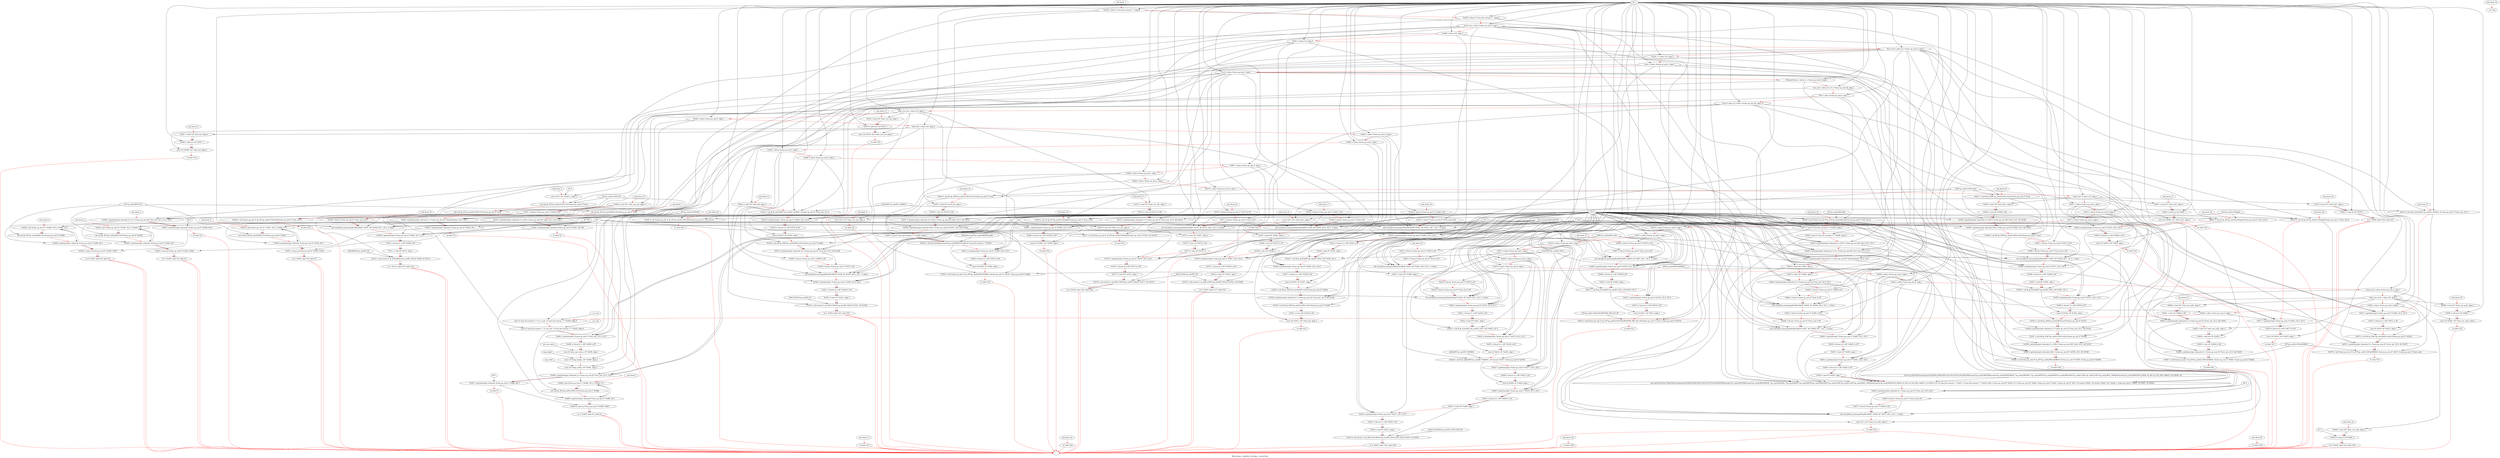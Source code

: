 digraph G {
compound=true
label="Black edges - dataflow, red edges - control flow"
"t458" [label="  %t458 = alloca %\"class.hls::stream.1\"*, align 8"]
"t459" [label="  %t459 = alloca %\"class.hls::stream.1\"*, align 8"]
"win_size" [label="  %win_size = alloca %class.ap_uint.0, align 1"]
"t460" [label="  %t460 = alloca i16, align 2"]
"t461" [label="  %t461 = alloca i16, align 2"]
"row_ind" [label="  %row_ind = alloca [3 x %class.ap_uint.2], align 1"]
"shift_x" [label="  %shift_x = alloca i16, align 2"]
"row" [label="  %row = alloca %class.ap_uint.2, align 1"]
"col" [label="  %col = alloca %class.ap_uint.2, align 1"]
"OutputValues" [label="  %OutputValues = alloca [1 x %class.ap_uint.0], align 1"]
"src_buf" [label="  %src_buf = alloca [3 x [3 x %class.ap_uint.0]], align 1"]
"P0" [label="  %P0 = alloca %class.ap_uint.0, align 1"]
"buf" [label="  %buf = alloca [3 x [256 x %class.ap_uint.0]], align 16"]
"init_row_ind" [label="  %init_row_ind = alloca i32, align 4"]
"t462" [label="  %t462 = alloca %class.ap_uint.0, align 1"]
"init_buf" [label="  %init_buf = alloca i32, align 4"]
"t463" [label="  %t463 = alloca %class.ap_uint.0, align 1"]
"t464" [label="  %t464 = alloca %class.ap_uint.0, align 1"]
"t465" [label="  %t465 = alloca %class.ap_uint.2, align 1"]
"t466" [label="  %t466 = alloca %class.ap_uint.0, align 1"]
"t467" [label="  %t467 = alloca %class.ap_uint.2, align 1"]
"t468" [label="  %t468 = alloca %class.ap_uint.0, align 1"]
"t469" [label="  %t469 = alloca %class.ap_uint.2, align 1"]
"t470" [label="  %t470 = alloca %class.ap_uint.2, align 1"]
"init_buf1" [label="  %init_buf1 = alloca i32, align 4"]
"t471" [label="  %t471 = alloca %class.ap_uint.0, align 1"]
"t472" [label="  %t472 = alloca %class.ap_uint.0, align 1"]
"t473" [label="  %t473 = alloca %class.ap_uint.2, align 1"]
"t474" [label="  %t474 = alloca %class.ap_uint.0, align 1"]
"t475" [label="  %t475 = alloca %class.ap_uint.0, align 1"]
"t476" [label="  %t476 = alloca %class.ap_uint.2, align 1"]
"t477" [label="  %t477 = alloca %class.ap_uint.0, align 1"]
"t478" [label="  %t478 = alloca %class.ap_uint.0, align 1"]
"t479" [label="  %t479 = alloca %class.ap_uint.0, align 1"]
"t480" [label="  %t480 = alloca %class.ap_uint.2, align 1"]
"t481" [label="  %t481 = alloca %class.ap_uint.0, align 1"]
"zero_ind" [label="  %zero_ind = alloca %class.ap_uint.2, align 1"]
"init_row_ind2" [label="  %init_row_ind2 = alloca i32, align 4"]
"t482" [label="  %t482 = alloca %class.ap_uint.0, align 1"]
"t483" [label="  %t483 = alloca %class.ap_uint.2, align 1"]
"_1" [label="  store %\"class.hls::stream.1\"* %_src_mat, %\"class.hls::stream.1\"** %t458, align 8"]
"_2" [label="  store %\"class.hls::stream.1\"* %_out_mat, %\"class.hls::stream.1\"** %t459, align 8"]
"t484" [label="  %t484 = getelementptr %class.ap_uint.0* %win_size, i32 0, i32 0"]
"t485" [label="  %t485 = bitcast [1 x i8]* %t484 to i8*"]
"_3" [label="  store i8 %win_size.coerce, i8* %t485, align 1"]
"_4" [label="  store i16 %img_height, i16* %t460, align 2"]
"_5" [label="  store i16 %img_width, i16* %t461, align 2"]
"t486" [label="  %t486 = getelementptr inbounds [3 x %class.ap_uint.2]* %row_ind, i32 0, i32 0"]
"t487" [label="  %t487 = getelementptr inbounds %class.ap_uint.2* %t486, i64 3"]
"_6" [label="  br label %1"]
"unk_block_1" -> "t458"[color=red]
"i32 1" -> "t458"
"t458" -> "t459"[color=red weight=2]
"i32 1" -> "t459"
"t459" -> "win_size"[color=red weight=2]
"i32 1" -> "win_size"
"win_size" -> "t460"[color=red weight=2]
"i32 1" -> "t460"
"t460" -> "t461"[color=red weight=2]
"i32 1" -> "t461"
"t461" -> "row_ind"[color=red weight=2]
"i32 1" -> "row_ind"
"row_ind" -> "shift_x"[color=red weight=2]
"i32 1" -> "shift_x"
"shift_x" -> "row"[color=red weight=2]
"i32 1" -> "row"
"row" -> "col"[color=red weight=2]
"i32 1" -> "col"
"col" -> "OutputValues"[color=red weight=2]
"i32 1" -> "OutputValues"
"OutputValues" -> "src_buf"[color=red weight=2]
"i32 1" -> "src_buf"
"src_buf" -> "P0"[color=red weight=2]
"i32 1" -> "P0"
"P0" -> "buf"[color=red weight=2]
"i32 1" -> "buf"
"buf" -> "init_row_ind"[color=red weight=2]
"i32 1" -> "init_row_ind"
"init_row_ind" -> "t462"[color=red weight=2]
"i32 1" -> "t462"
"t462" -> "init_buf"[color=red weight=2]
"i32 1" -> "init_buf"
"init_buf" -> "t463"[color=red weight=2]
"i32 1" -> "t463"
"t463" -> "t464"[color=red weight=2]
"i32 1" -> "t464"
"t464" -> "t465"[color=red weight=2]
"i32 1" -> "t465"
"t465" -> "t466"[color=red weight=2]
"i32 1" -> "t466"
"t466" -> "t467"[color=red weight=2]
"i32 1" -> "t467"
"t467" -> "t468"[color=red weight=2]
"i32 1" -> "t468"
"t468" -> "t469"[color=red weight=2]
"i32 1" -> "t469"
"t469" -> "t470"[color=red weight=2]
"i32 1" -> "t470"
"t470" -> "init_buf1"[color=red weight=2]
"i32 1" -> "init_buf1"
"init_buf1" -> "t471"[color=red weight=2]
"i32 1" -> "t471"
"t471" -> "t472"[color=red weight=2]
"i32 1" -> "t472"
"t472" -> "t473"[color=red weight=2]
"i32 1" -> "t473"
"t473" -> "t474"[color=red weight=2]
"i32 1" -> "t474"
"t474" -> "t475"[color=red weight=2]
"i32 1" -> "t475"
"t475" -> "t476"[color=red weight=2]
"i32 1" -> "t476"
"t476" -> "t477"[color=red weight=2]
"i32 1" -> "t477"
"t477" -> "t478"[color=red weight=2]
"i32 1" -> "t478"
"t478" -> "t479"[color=red weight=2]
"i32 1" -> "t479"
"t479" -> "t480"[color=red weight=2]
"i32 1" -> "t480"
"t480" -> "t481"[color=red weight=2]
"i32 1" -> "t481"
"t481" -> "zero_ind"[color=red weight=2]
"i32 1" -> "zero_ind"
"zero_ind" -> "init_row_ind2"[color=red weight=2]
"i32 1" -> "init_row_ind2"
"init_row_ind2" -> "t482"[color=red weight=2]
"i32 1" -> "t482"
"t482" -> "t483"[color=red weight=2]
"i32 1" -> "t483"
"t483" -> "_1"[color=red weight=2]
"_src_mat" -> "_1"
"t458" -> "_1"
"_1" -> "_2"[color=red weight=2]
"_out_mat" -> "_2"
"t459" -> "_2"
"_2" -> "t484"[color=red weight=2]
"win_size" -> "t484"
"i32 0" -> "t484"
"i32 0" -> "t484"
"t484" -> "t485"[color=red weight=2]
"t484" -> "t485"
"t485" -> "_3"[color=red weight=2]
"win_size.coerce" -> "_3"
"t485" -> "_3"
"_3" -> "_4"[color=red weight=2]
"img_height" -> "_4"
"t460" -> "_4"
"_4" -> "_5"[color=red weight=2]
"img_width" -> "_5"
"t461" -> "_5"
"_5" -> "t486"[color=red weight=2]
"row_ind" -> "t486"
"i32 0" -> "t486"
"i32 0" -> "t486"
"t486" -> "t487"[color=red weight=2]
"t486" -> "t487"
"i64 3" -> "t487"
"t487" -> "_6"[color=red weight=2]
"_6" -> ""[color=red]

"t488" [label="  %t488 = phi %class.ap_uint.2* [ %t486, %0 ], [ %t489, %1 ]"]
"_7" [label="  call void @_ZN7ap_uintILi13EEC1Ev(%class.ap_uint.2* %t488)"]
"t489" [label="  %t489 = getelementptr inbounds %class.ap_uint.2* %t488, i64 1"]
"t490" [label="  %t490 = icmp eq %class.ap_uint.2* %t489, %t487"]
"_8" [label="  br i1 %t490, label %2, label %1"]
"unk_block_2" -> "t488"[color=red]
"t486" -> "t488"
"t489" -> "t488"
"t488" -> "_7"[color=red weight=2]
"t488" -> "_7"
"_ZN7ap_uintILi13EEC1Ev" -> "_7"
"_7" -> "t489"[color=red weight=2]
"t488" -> "t489"
"i64 1" -> "t489"
"t489" -> "t490"[color=red weight=2]
"t489" -> "t490"
"t487" -> "t490"
"t490" -> "_8"[color=red weight=2]
"t490" -> "_8"
"_8" -> ""[color=red]
"_8" -> ""[color=red]

"_9" [label="  store i16 0, i16* %shift_x, align 2"]
"_10" [label="  call void @_ZN7ap_uintILi13EEC1Ev(%class.ap_uint.2* %row)"]
"_11" [label="  call void @_ZN7ap_uintILi13EEC1Ev(%class.ap_uint.2* %col)"]
"t491" [label="  %t491 = getelementptr inbounds [1 x %class.ap_uint.0]* %OutputValues, i32 0, i32 0"]
"t492" [label="  %t492 = getelementptr inbounds %class.ap_uint.0* %t491, i64 1"]
"_12" [label="  br label %3"]
"unk_block_3" -> "_9"[color=red]
"i16 0" -> "_9"
"shift_x" -> "_9"
"_9" -> "_10"[color=red weight=2]
"row" -> "_10"
"_ZN7ap_uintILi13EEC1Ev" -> "_10"
"_10" -> "_11"[color=red weight=2]
"col" -> "_11"
"_ZN7ap_uintILi13EEC1Ev" -> "_11"
"_11" -> "t491"[color=red weight=2]
"OutputValues" -> "t491"
"i32 0" -> "t491"
"i32 0" -> "t491"
"t491" -> "t492"[color=red weight=2]
"t491" -> "t492"
"i64 1" -> "t492"
"t492" -> "_12"[color=red weight=2]
"_12" -> ""[color=red]

"t493" [label="  %t493 = phi %class.ap_uint.0* [ %t491, %2 ], [ %t494, %3 ]"]
"_13" [label="  call void @_ZN7ap_uintILi8EEC1Ev(%class.ap_uint.0* %t493)"]
"t494" [label="  %t494 = getelementptr inbounds %class.ap_uint.0* %t493, i64 1"]
"t495" [label="  %t495 = icmp eq %class.ap_uint.0* %t494, %t492"]
"_14" [label="  br i1 %t495, label %4, label %3"]
"unk_block_4" -> "t493"[color=red]
"t491" -> "t493"
"t494" -> "t493"
"t493" -> "_13"[color=red weight=2]
"t493" -> "_13"
"_ZN7ap_uintILi8EEC1Ev" -> "_13"
"_13" -> "t494"[color=red weight=2]
"t493" -> "t494"
"i64 1" -> "t494"
"t494" -> "t495"[color=red weight=2]
"t494" -> "t495"
"t492" -> "t495"
"t495" -> "_14"[color=red weight=2]
"t495" -> "_14"
"_14" -> ""[color=red]
"_14" -> ""[color=red]

"t496" [label="  %t496 = getelementptr inbounds [3 x [3 x %class.ap_uint.0]]* %src_buf, i32 0, i32 0, i32 0"]
"t497" [label="  %t497 = getelementptr inbounds %class.ap_uint.0* %t496, i64 9"]
"_15" [label="  br label %5"]
"unk_block_5" -> "t496"[color=red]
"src_buf" -> "t496"
"i32 0" -> "t496"
"i32 0" -> "t496"
"i32 0" -> "t496"
"t496" -> "t497"[color=red weight=2]
"t496" -> "t497"
"i64 9" -> "t497"
"t497" -> "_15"[color=red weight=2]
"_15" -> ""[color=red]

"t498" [label="  %t498 = phi %class.ap_uint.0* [ %t496, %4 ], [ %t499, %5 ]"]
"_16" [label="  call void @_ZN7ap_uintILi8EEC1Ev(%class.ap_uint.0* %t498)"]
"t499" [label="  %t499 = getelementptr inbounds %class.ap_uint.0* %t498, i64 1"]
"t500" [label="  %t500 = icmp eq %class.ap_uint.0* %t499, %t497"]
"_17" [label="  br i1 %t500, label %6, label %5"]
"unk_block_6" -> "t498"[color=red]
"t496" -> "t498"
"t499" -> "t498"
"t498" -> "_16"[color=red weight=2]
"t498" -> "_16"
"_ZN7ap_uintILi8EEC1Ev" -> "_16"
"_16" -> "t499"[color=red weight=2]
"t498" -> "t499"
"i64 1" -> "t499"
"t499" -> "t500"[color=red weight=2]
"t499" -> "t500"
"t497" -> "t500"
"t500" -> "_17"[color=red weight=2]
"t500" -> "_17"
"_17" -> ""[color=red]
"_17" -> ""[color=red]

"_18" [label="  call void @_ZN7ap_uintILi8EEC1Ev(%class.ap_uint.0* %P0)"]
"t501" [label="  %t501 = getelementptr inbounds [3 x [256 x %class.ap_uint.0]]* %buf, i32 0, i32 0, i32 0"]
"t502" [label="  %t502 = getelementptr inbounds %class.ap_uint.0* %t501, i64 768"]
"_19" [label="  br label %7"]
"unk_block_7" -> "_18"[color=red]
"P0" -> "_18"
"_ZN7ap_uintILi8EEC1Ev" -> "_18"
"_18" -> "t501"[color=red weight=2]
"buf" -> "t501"
"i32 0" -> "t501"
"i32 0" -> "t501"
"i32 0" -> "t501"
"t501" -> "t502"[color=red weight=2]
"t501" -> "t502"
"i64 768" -> "t502"
"t502" -> "_19"[color=red weight=2]
"_19" -> ""[color=red]

"t503" [label="  %t503 = phi %class.ap_uint.0* [ %t501, %6 ], [ %t504, %7 ]"]
"_20" [label="  call void @_ZN7ap_uintILi8EEC1Ev(%class.ap_uint.0* %t503)"]
"t504" [label="  %t504 = getelementptr inbounds %class.ap_uint.0* %t503, i64 1"]
"t505" [label="  %t505 = icmp eq %class.ap_uint.0* %t504, %t502"]
"_21" [label="  br i1 %t505, label %8, label %7"]
"unk_block_8" -> "t503"[color=red]
"t501" -> "t503"
"t504" -> "t503"
"t503" -> "_20"[color=red weight=2]
"t503" -> "_20"
"_ZN7ap_uintILi8EEC1Ev" -> "_20"
"_20" -> "t504"[color=red weight=2]
"t503" -> "t504"
"i64 1" -> "t504"
"t504" -> "t505"[color=red weight=2]
"t504" -> "t505"
"t502" -> "t505"
"t505" -> "_21"[color=red weight=2]
"t505" -> "_21"
"_21" -> ""[color=red]
"_21" -> ""[color=red]

"_22" [label="  store i32 0, i32* %init_row_ind, align 4"]
"_23" [label="  br label %9"]
"unk_block_9" -> "_22"[color=red]
"i32 0" -> "_22"
"init_row_ind" -> "_22"
"_22" -> "_23"[color=red weight=2]
"_23" -> ""[color=red]

"t506" [label="  %t506 = load i32* %init_row_ind, align 4"]
"t507" [label="  %t507 = bitcast %class.ap_uint.0* %t462 to i8*"]
"t508" [label="  %t508 = bitcast %class.ap_uint.0* %win_size to i8*"]
"_24" [label="  call void @llvm.memcpy.p0i8.p0i8.i64(i8* %t507, i8* %t508, i64 1, i32 1, i1 false)"]
"t509" [label="  %t509 = getelementptr %class.ap_uint.0* %t462, i32 0, i32 0"]
"t510" [label="  %t510 = bitcast [1 x i8]* %t509 to i8*"]
"t511" [label="  %t511 = load i8* %t510, align 1"]
"t512" [label="  %t512 = call zeroext i1 @_ZltILi8EEbi7ap_uintIXT_EE(i32 %t506, i8 %t511)"]
"_25" [label="  br i1 %t512, label %10, label %12"]
"unk_block_10" -> "t506"[color=red]
"init_row_ind" -> "t506"
"t506" -> "t507"[color=red weight=2]
"t462" -> "t507"
"t507" -> "t508"[color=red weight=2]
"win_size" -> "t508"
"t508" -> "_24"[color=red weight=2]
"t507" -> "_24"
"t508" -> "_24"
"i64 1" -> "_24"
"i32 1" -> "_24"
"i1 false" -> "_24"
"llvm.memcpy.p0i8.p0i8.i64" -> "_24"
"_24" -> "t509"[color=red weight=2]
"t462" -> "t509"
"i32 0" -> "t509"
"i32 0" -> "t509"
"t509" -> "t510"[color=red weight=2]
"t509" -> "t510"
"t510" -> "t511"[color=red weight=2]
"t510" -> "t511"
"t511" -> "t512"[color=red weight=2]
"t506" -> "t512"
"t511" -> "t512"
"_ZltILi8EEbi7ap_uintIXT_EE" -> "t512"
"t512" -> "_25"[color=red weight=2]
"t512" -> "_25"
"_25" -> ""[color=red]
"_25" -> ""[color=red]

"t513" [label="  %t513 = load i32* %init_row_ind, align 4"]
"t514" [label="  %t514 = sext i32 %t513 to i64"]
"t515" [label="  %t515 = getelementptr inbounds [3 x %class.ap_uint.2]* %row_ind, i32 0, i64 %t514"]
"t516" [label="  %t516 = load i32* %init_row_ind, align 4"]
"t517" [label="  %t517 = call %class.ap_uint.2* @_ZN7ap_uintILi13EEaSEi(%class.ap_uint.2* %t515, i32 %t516)"]
"_26" [label="  br label %11"]
"unk_block_11" -> "t513"[color=red]
"init_row_ind" -> "t513"
"t513" -> "t514"[color=red weight=2]
"t513" -> "t514"
"t514" -> "t515"[color=red weight=2]
"row_ind" -> "t515"
"i32 0" -> "t515"
"t514" -> "t515"
"t515" -> "t516"[color=red weight=2]
"init_row_ind" -> "t516"
"t516" -> "t517"[color=red weight=2]
"t515" -> "t517"
"t516" -> "t517"
"_ZN7ap_uintILi13EEaSEi" -> "t517"
"t517" -> "_26"[color=red weight=2]
"_26" -> ""[color=red]

"t518" [label="  %t518 = load i32* %init_row_ind, align 4"]
"t519" [label="  %t519 = add nsw i32 %t518, 1"]
"_27" [label="  store i32 %t519, i32* %init_row_ind, align 4"]
"_28" [label="  br label %9"]
"unk_block_12" -> "t518"[color=red]
"init_row_ind" -> "t518"
"t518" -> "t519"[color=red weight=2]
"t518" -> "t519"
"i32 1" -> "t519"
"t519" -> "_27"[color=red weight=2]
"t519" -> "_27"
"init_row_ind" -> "_27"
"_27" -> "_28"[color=red weight=2]
"_28" -> ""[color=red]

"_29" [label="  br label %13"]
"unk_block_13" -> "_29"[color=red]
"_29" -> ""[color=red]

"t520" [label="  %t520 = bitcast %class.ap_uint.0* %t463 to i8*"]
"t521" [label="  %t521 = bitcast %class.ap_uint.0* %win_size to i8*"]
"_30" [label="  call void @llvm.memcpy.p0i8.p0i8.i64(i8* %t520, i8* %t521, i64 1, i32 1, i1 false)"]
"t522" [label="  %t522 = getelementptr %class.ap_uint.0* %t463, i32 0, i32 0"]
"t523" [label="  %t523 = bitcast [1 x i8]* %t522 to i8*"]
"t524" [label="  %t524 = load i8* %t523, align 1"]
"t525" [label="  %t525 = call i8 @_ZrsILi8EE7ap_uintIXT_EES1_i(i8 %t524, i32 1)"]
"t526" [label="  %t526 = getelementptr %class.ap_uint.0* %t464, i32 0, i32 0"]
"t527" [label="  %t527 = bitcast [1 x i8]* %t526 to i8*"]
"_31" [label="  store i8 %t525, i8* %t527, align 1"]
"t528" [label="  %t528 = call i64 @_ZNK7ap_uintILi8EEcvmEv(%class.ap_uint.0* %t464)"]
"t529" [label="  %t529 = getelementptr inbounds [3 x %class.ap_uint.2]* %row_ind, i32 0, i64 %t528"]
"t530" [label="  %t530 = call i64 @_ZNK7ap_uintILi13EEcvmEv(%class.ap_uint.2* %t529)"]
"t531" [label="  %t531 = trunc i64 %t530 to i32"]
"_32" [label="  store i32 %t531, i32* %init_buf, align 4"]
"_33" [label="  br label %14"]
"unk_block_14" -> "t520"[color=red]
"t463" -> "t520"
"t520" -> "t521"[color=red weight=2]
"win_size" -> "t521"
"t521" -> "_30"[color=red weight=2]
"t520" -> "_30"
"t521" -> "_30"
"i64 1" -> "_30"
"i32 1" -> "_30"
"i1 false" -> "_30"
"llvm.memcpy.p0i8.p0i8.i64" -> "_30"
"_30" -> "t522"[color=red weight=2]
"t463" -> "t522"
"i32 0" -> "t522"
"i32 0" -> "t522"
"t522" -> "t523"[color=red weight=2]
"t522" -> "t523"
"t523" -> "t524"[color=red weight=2]
"t523" -> "t524"
"t524" -> "t525"[color=red weight=2]
"t524" -> "t525"
"i32 1" -> "t525"
"_ZrsILi8EE7ap_uintIXT_EES1_i" -> "t525"
"t525" -> "t526"[color=red weight=2]
"t464" -> "t526"
"i32 0" -> "t526"
"i32 0" -> "t526"
"t526" -> "t527"[color=red weight=2]
"t526" -> "t527"
"t527" -> "_31"[color=red weight=2]
"t525" -> "_31"
"t527" -> "_31"
"_31" -> "t528"[color=red weight=2]
"t464" -> "t528"
"_ZNK7ap_uintILi8EEcvmEv" -> "t528"
"t528" -> "t529"[color=red weight=2]
"row_ind" -> "t529"
"i32 0" -> "t529"
"t528" -> "t529"
"t529" -> "t530"[color=red weight=2]
"t529" -> "t530"
"_ZNK7ap_uintILi13EEcvmEv" -> "t530"
"t530" -> "t531"[color=red weight=2]
"t530" -> "t531"
"t531" -> "_32"[color=red weight=2]
"t531" -> "_32"
"init_buf" -> "_32"
"_32" -> "_33"[color=red weight=2]
"_33" -> ""[color=red]

"t532" [label="  %t532 = load i32* %init_buf, align 4"]
"t533" [label="  %t533 = call i8 @_ZmiILi8EE7ap_uintIXT_EERKS1_i(%class.ap_uint.0* %win_size, i32 1)"]
"t534" [label="  %t534 = getelementptr %class.ap_uint.0* %t466, i32 0, i32 0"]
"t535" [label="  %t535 = bitcast [1 x i8]* %t534 to i8*"]
"_34" [label="  store i8 %t533, i8* %t535, align 1"]
"t536" [label="  %t536 = call i64 @_ZNK7ap_uintILi8EEcvmEv(%class.ap_uint.0* %t466)"]
"t537" [label="  %t537 = getelementptr inbounds [3 x %class.ap_uint.2]* %row_ind, i32 0, i64 %t536"]
"t538" [label="  %t538 = bitcast %class.ap_uint.2* %t465 to i8*"]
"t539" [label="  %t539 = bitcast %class.ap_uint.2* %t537 to i8*"]
"_35" [label="  call void @llvm.memcpy.p0i8.p0i8.i64(i8* %t538, i8* %t539, i64 2, i32 1, i1 false)"]
"t540" [label="  %t540 = getelementptr %class.ap_uint.2* %t465, i32 0, i32 0"]
"t541" [label="  %t541 = bitcast [2 x i8]* %t540 to i16*"]
"t542" [label="  %t542 = load i16* %t541, align 1"]
"t543" [label="  %t543 = call zeroext i1 @_ZltILi13EEbi7ap_uintIXT_EE(i32 %t532, i16 %t542)"]
"_36" [label="  br i1 %t543, label %15, label %21"]
"unk_block_15" -> "t532"[color=red]
"init_buf" -> "t532"
"t532" -> "t533"[color=red weight=2]
"win_size" -> "t533"
"i32 1" -> "t533"
"_ZmiILi8EE7ap_uintIXT_EERKS1_i" -> "t533"
"t533" -> "t534"[color=red weight=2]
"t466" -> "t534"
"i32 0" -> "t534"
"i32 0" -> "t534"
"t534" -> "t535"[color=red weight=2]
"t534" -> "t535"
"t535" -> "_34"[color=red weight=2]
"t533" -> "_34"
"t535" -> "_34"
"_34" -> "t536"[color=red weight=2]
"t466" -> "t536"
"_ZNK7ap_uintILi8EEcvmEv" -> "t536"
"t536" -> "t537"[color=red weight=2]
"row_ind" -> "t537"
"i32 0" -> "t537"
"t536" -> "t537"
"t537" -> "t538"[color=red weight=2]
"t465" -> "t538"
"t538" -> "t539"[color=red weight=2]
"t537" -> "t539"
"t539" -> "_35"[color=red weight=2]
"t538" -> "_35"
"t539" -> "_35"
"i64 2" -> "_35"
"i32 1" -> "_35"
"i1 false" -> "_35"
"llvm.memcpy.p0i8.p0i8.i64" -> "_35"
"_35" -> "t540"[color=red weight=2]
"t465" -> "t540"
"i32 0" -> "t540"
"i32 0" -> "t540"
"t540" -> "t541"[color=red weight=2]
"t540" -> "t541"
"t541" -> "t542"[color=red weight=2]
"t541" -> "t542"
"t542" -> "t543"[color=red weight=2]
"t532" -> "t543"
"t542" -> "t543"
"_ZltILi13EEbi7ap_uintIXT_EE" -> "t543"
"t543" -> "_36"[color=red weight=2]
"t543" -> "_36"
"_36" -> ""[color=red]
"_36" -> ""[color=red]

"t544" [label="  %t544 = call %class.ap_uint.2* @_ZN7ap_uintILi13EEaSEi(%class.ap_uint.2* %col, i32 0)"]
"_37" [label="  br label %16"]
"unk_block_16" -> "t544"[color=red]
"col" -> "t544"
"i32 0" -> "t544"
"_ZN7ap_uintILi13EEaSEi" -> "t544"
"t544" -> "_37"[color=red weight=2]
"_37" -> ""[color=red]

"t545" [label="  %t545 = bitcast %class.ap_uint.2* %t467 to i8*"]
"t546" [label="  %t546 = bitcast %class.ap_uint.2* %col to i8*"]
"_38" [label="  call void @llvm.memcpy.p0i8.p0i8.i64(i8* %t545, i8* %t546, i64 2, i32 1, i1 false)"]
"t547" [label="  %t547 = load i16* %t461, align 2"]
"t548" [label="  %t548 = zext i16 %t547 to i32"]
"t549" [label="  %t549 = ashr i32 %t548, 0"]
"t550" [label="  %t550 = getelementptr %class.ap_uint.2* %t467, i32 0, i32 0"]
"t551" [label="  %t551 = bitcast [2 x i8]* %t550 to i16*"]
"t552" [label="  %t552 = load i16* %t551, align 1"]
"t553" [label="  %t553 = call zeroext i1 @_ZltILi13EEb7ap_uintIXT_EEi(i16 %t552, i32 %t549)"]
"_39" [label="  br i1 %t553, label %17, label %19"]
"unk_block_17" -> "t545"[color=red]
"t467" -> "t545"
"t545" -> "t546"[color=red weight=2]
"col" -> "t546"
"t546" -> "_38"[color=red weight=2]
"t545" -> "_38"
"t546" -> "_38"
"i64 2" -> "_38"
"i32 1" -> "_38"
"i1 false" -> "_38"
"llvm.memcpy.p0i8.p0i8.i64" -> "_38"
"_38" -> "t547"[color=red weight=2]
"t461" -> "t547"
"t547" -> "t548"[color=red weight=2]
"t547" -> "t548"
"t548" -> "t549"[color=red weight=2]
"t548" -> "t549"
"i32 0" -> "t549"
"t549" -> "t550"[color=red weight=2]
"t467" -> "t550"
"i32 0" -> "t550"
"i32 0" -> "t550"
"t550" -> "t551"[color=red weight=2]
"t550" -> "t551"
"t551" -> "t552"[color=red weight=2]
"t551" -> "t552"
"t552" -> "t553"[color=red weight=2]
"t552" -> "t553"
"t549" -> "t553"
"_ZltILi13EEb7ap_uintIXT_EEi" -> "t553"
"t553" -> "_39"[color=red weight=2]
"t553" -> "_39"
"_39" -> ""[color=red]
"_39" -> ""[color=red]

"t554" [label="  %t554 = call i64 @_ZNK7ap_uintILi13EEcvmEv(%class.ap_uint.2* %col)"]
"t555" [label="  %t555 = load i32* %init_buf, align 4"]
"t556" [label="  %t556 = sext i32 %t555 to i64"]
"t557" [label="  %t557 = getelementptr inbounds [3 x [256 x %class.ap_uint.0]]* %buf, i32 0, i64 %t556"]
"t558" [label="  %t558 = getelementptr inbounds [256 x %class.ap_uint.0]* %t557, i32 0, i64 %t554"]
"t559" [label="  %t559 = load %\"class.hls::stream.1\"** %t458, align 8"]
"t560" [label="  %t560 = call i8 @_ZN3hls6streamI7ap_uintILi8EEE4readEv(%\"class.hls::stream.1\"* %t559)"]
"t561" [label="  %t561 = getelementptr %class.ap_uint.0* %t468, i32 0, i32 0"]
"t562" [label="  %t562 = bitcast [1 x i8]* %t561 to i8*"]
"_40" [label="  store i8 %t560, i8* %t562, align 1"]
"t563" [label="  %t563 = call %class.ap_uint.0* @_ZN7ap_uintILi8EEaSERKS0_(%class.ap_uint.0* %t558, %class.ap_uint.0* %t468)"]
"_41" [label="  br label %18"]
"unk_block_18" -> "t554"[color=red]
"col" -> "t554"
"_ZNK7ap_uintILi13EEcvmEv" -> "t554"
"t554" -> "t555"[color=red weight=2]
"init_buf" -> "t555"
"t555" -> "t556"[color=red weight=2]
"t555" -> "t556"
"t556" -> "t557"[color=red weight=2]
"buf" -> "t557"
"i32 0" -> "t557"
"t556" -> "t557"
"t557" -> "t558"[color=red weight=2]
"t557" -> "t558"
"i32 0" -> "t558"
"t554" -> "t558"
"t558" -> "t559"[color=red weight=2]
"t458" -> "t559"
"t559" -> "t560"[color=red weight=2]
"t559" -> "t560"
"_ZN3hls6streamI7ap_uintILi8EEE4readEv" -> "t560"
"t560" -> "t561"[color=red weight=2]
"t468" -> "t561"
"i32 0" -> "t561"
"i32 0" -> "t561"
"t561" -> "t562"[color=red weight=2]
"t561" -> "t562"
"t562" -> "_40"[color=red weight=2]
"t560" -> "_40"
"t562" -> "_40"
"_40" -> "t563"[color=red weight=2]
"t558" -> "t563"
"t468" -> "t563"
"_ZN7ap_uintILi8EEaSERKS0_" -> "t563"
"t563" -> "_41"[color=red weight=2]
"_41" -> ""[color=red]

"t564" [label="  %t564 = call i16 @_ZN7ap_uintILi13EEppEi(%class.ap_uint.2* %col, i32 0)"]
"t565" [label="  %t565 = getelementptr %class.ap_uint.2* %t469, i32 0, i32 0"]
"t566" [label="  %t566 = bitcast [2 x i8]* %t565 to i16*"]
"_42" [label="  store i16 %t564, i16* %t566, align 1"]
"_43" [label="  br label %16"]
"unk_block_19" -> "t564"[color=red]
"col" -> "t564"
"i32 0" -> "t564"
"_ZN7ap_uintILi13EEppEi" -> "t564"
"t564" -> "t565"[color=red weight=2]
"t469" -> "t565"
"i32 0" -> "t565"
"i32 0" -> "t565"
"t565" -> "t566"[color=red weight=2]
"t565" -> "t566"
"t566" -> "_42"[color=red weight=2]
"t564" -> "_42"
"t566" -> "_42"
"_42" -> "_43"[color=red weight=2]
"_43" -> ""[color=red]

"_44" [label="  br label %20"]
"unk_block_20" -> "_44"[color=red]
"_44" -> ""[color=red]

"t567" [label="  %t567 = load i32* %init_buf, align 4"]
"t568" [label="  %t568 = add nsw i32 %t567, 1"]
"_45" [label="  store i32 %t568, i32* %init_buf, align 4"]
"_46" [label="  br label %14"]
"unk_block_21" -> "t567"[color=red]
"init_buf" -> "t567"
"t567" -> "t568"[color=red weight=2]
"t567" -> "t568"
"i32 1" -> "t568"
"t568" -> "_45"[color=red weight=2]
"t568" -> "_45"
"init_buf" -> "_45"
"_45" -> "_46"[color=red weight=2]
"_46" -> ""[color=red]

"t569" [label="  %t569 = call %class.ap_uint.2* @_ZN7ap_uintILi13EEaSEi(%class.ap_uint.2* %col, i32 0)"]
"_47" [label="  br label %22"]
"unk_block_22" -> "t569"[color=red]
"col" -> "t569"
"i32 0" -> "t569"
"_ZN7ap_uintILi13EEaSEi" -> "t569"
"t569" -> "_47"[color=red weight=2]
"_47" -> ""[color=red]

"t570" [label="  %t570 = bitcast %class.ap_uint.2* %t470 to i8*"]
"t571" [label="  %t571 = bitcast %class.ap_uint.2* %col to i8*"]
"_48" [label="  call void @llvm.memcpy.p0i8.p0i8.i64(i8* %t570, i8* %t571, i64 2, i32 1, i1 false)"]
"t572" [label="  %t572 = load i16* %t461, align 2"]
"t573" [label="  %t573 = zext i16 %t572 to i32"]
"t574" [label="  %t574 = ashr i32 %t573, 0"]
"t575" [label="  %t575 = getelementptr %class.ap_uint.2* %t470, i32 0, i32 0"]
"t576" [label="  %t576 = bitcast [2 x i8]* %t575 to i16*"]
"t577" [label="  %t577 = load i16* %t576, align 1"]
"t578" [label="  %t578 = call zeroext i1 @_ZltILi13EEb7ap_uintIXT_EEi(i16 %t577, i32 %t574)"]
"_49" [label="  br i1 %t578, label %23, label %29"]
"unk_block_23" -> "t570"[color=red]
"t470" -> "t570"
"t570" -> "t571"[color=red weight=2]
"col" -> "t571"
"t571" -> "_48"[color=red weight=2]
"t570" -> "_48"
"t571" -> "_48"
"i64 2" -> "_48"
"i32 1" -> "_48"
"i1 false" -> "_48"
"llvm.memcpy.p0i8.p0i8.i64" -> "_48"
"_48" -> "t572"[color=red weight=2]
"t461" -> "t572"
"t572" -> "t573"[color=red weight=2]
"t572" -> "t573"
"t573" -> "t574"[color=red weight=2]
"t573" -> "t574"
"i32 0" -> "t574"
"t574" -> "t575"[color=red weight=2]
"t470" -> "t575"
"i32 0" -> "t575"
"i32 0" -> "t575"
"t575" -> "t576"[color=red weight=2]
"t575" -> "t576"
"t576" -> "t577"[color=red weight=2]
"t576" -> "t577"
"t577" -> "t578"[color=red weight=2]
"t577" -> "t578"
"t574" -> "t578"
"_ZltILi13EEb7ap_uintIXT_EEi" -> "t578"
"t578" -> "_49"[color=red weight=2]
"t578" -> "_49"
"_49" -> ""[color=red]
"_49" -> ""[color=red]

"_50" [label="  store i32 0, i32* %init_buf1, align 4"]
"_51" [label="  br label %24"]
"unk_block_24" -> "_50"[color=red]
"i32 0" -> "_50"
"init_buf1" -> "_50"
"_50" -> "_51"[color=red weight=2]
"_51" -> ""[color=red]

"t579" [label="  %t579 = load i32* %init_buf1, align 4"]
"t580" [label="  %t580 = icmp slt i32 %t579, 1"]
"_52" [label="  br i1 %t580, label %25, label %27"]
"unk_block_25" -> "t579"[color=red]
"init_buf1" -> "t579"
"t579" -> "t580"[color=red weight=2]
"t579" -> "t580"
"i32 1" -> "t580"
"t580" -> "_52"[color=red weight=2]
"t580" -> "_52"
"_52" -> ""[color=red]
"_52" -> ""[color=red]

"t581" [label="  %t581 = call i64 @_ZNK7ap_uintILi13EEcvmEv(%class.ap_uint.2* %col)"]
"t582" [label="  %t582 = load i32* %init_buf1, align 4"]
"t583" [label="  %t583 = sext i32 %t582 to i64"]
"t584" [label="  %t584 = getelementptr inbounds [3 x [256 x %class.ap_uint.0]]* %buf, i32 0, i64 %t583"]
"t585" [label="  %t585 = getelementptr inbounds [256 x %class.ap_uint.0]* %t584, i32 0, i64 %t581"]
"t586" [label="  %t586 = call i64 @_ZNK7ap_uintILi13EEcvmEv(%class.ap_uint.2* %col)"]
"t587" [label="  %t587 = bitcast %class.ap_uint.0* %t471 to i8*"]
"t588" [label="  %t588 = bitcast %class.ap_uint.0* %win_size to i8*"]
"_53" [label="  call void @llvm.memcpy.p0i8.p0i8.i64(i8* %t587, i8* %t588, i64 1, i32 1, i1 false)"]
"t589" [label="  %t589 = getelementptr %class.ap_uint.0* %t471, i32 0, i32 0"]
"t590" [label="  %t590 = bitcast [1 x i8]* %t589 to i8*"]
"t591" [label="  %t591 = load i8* %t590, align 1"]
"t592" [label="  %t592 = call i8 @_ZrsILi8EE7ap_uintIXT_EES1_i(i8 %t591, i32 1)"]
"t593" [label="  %t593 = getelementptr %class.ap_uint.0* %t472, i32 0, i32 0"]
"t594" [label="  %t594 = bitcast [1 x i8]* %t593 to i8*"]
"_54" [label="  store i8 %t592, i8* %t594, align 1"]
"t595" [label="  %t595 = call i64 @_ZNK7ap_uintILi8EEcvmEv(%class.ap_uint.0* %t472)"]
"t596" [label="  %t596 = getelementptr inbounds [3 x %class.ap_uint.2]* %row_ind, i32 0, i64 %t595"]
"t597" [label="  %t597 = call i64 @_ZNK7ap_uintILi13EEcvmEv(%class.ap_uint.2* %t596)"]
"t598" [label="  %t598 = getelementptr inbounds [3 x [256 x %class.ap_uint.0]]* %buf, i32 0, i64 %t597"]
"t599" [label="  %t599 = getelementptr inbounds [256 x %class.ap_uint.0]* %t598, i32 0, i64 %t586"]
"t600" [label="  %t600 = call %class.ap_uint.0* @_ZN7ap_uintILi8EEaSERKS0_(%class.ap_uint.0* %t585, %class.ap_uint.0* %t599)"]
"_55" [label="  br label %26"]
"unk_block_26" -> "t581"[color=red]
"col" -> "t581"
"_ZNK7ap_uintILi13EEcvmEv" -> "t581"
"t581" -> "t582"[color=red weight=2]
"init_buf1" -> "t582"
"t582" -> "t583"[color=red weight=2]
"t582" -> "t583"
"t583" -> "t584"[color=red weight=2]
"buf" -> "t584"
"i32 0" -> "t584"
"t583" -> "t584"
"t584" -> "t585"[color=red weight=2]
"t584" -> "t585"
"i32 0" -> "t585"
"t581" -> "t585"
"t585" -> "t586"[color=red weight=2]
"col" -> "t586"
"_ZNK7ap_uintILi13EEcvmEv" -> "t586"
"t586" -> "t587"[color=red weight=2]
"t471" -> "t587"
"t587" -> "t588"[color=red weight=2]
"win_size" -> "t588"
"t588" -> "_53"[color=red weight=2]
"t587" -> "_53"
"t588" -> "_53"
"i64 1" -> "_53"
"i32 1" -> "_53"
"i1 false" -> "_53"
"llvm.memcpy.p0i8.p0i8.i64" -> "_53"
"_53" -> "t589"[color=red weight=2]
"t471" -> "t589"
"i32 0" -> "t589"
"i32 0" -> "t589"
"t589" -> "t590"[color=red weight=2]
"t589" -> "t590"
"t590" -> "t591"[color=red weight=2]
"t590" -> "t591"
"t591" -> "t592"[color=red weight=2]
"t591" -> "t592"
"i32 1" -> "t592"
"_ZrsILi8EE7ap_uintIXT_EES1_i" -> "t592"
"t592" -> "t593"[color=red weight=2]
"t472" -> "t593"
"i32 0" -> "t593"
"i32 0" -> "t593"
"t593" -> "t594"[color=red weight=2]
"t593" -> "t594"
"t594" -> "_54"[color=red weight=2]
"t592" -> "_54"
"t594" -> "_54"
"_54" -> "t595"[color=red weight=2]
"t472" -> "t595"
"_ZNK7ap_uintILi8EEcvmEv" -> "t595"
"t595" -> "t596"[color=red weight=2]
"row_ind" -> "t596"
"i32 0" -> "t596"
"t595" -> "t596"
"t596" -> "t597"[color=red weight=2]
"t596" -> "t597"
"_ZNK7ap_uintILi13EEcvmEv" -> "t597"
"t597" -> "t598"[color=red weight=2]
"buf" -> "t598"
"i32 0" -> "t598"
"t597" -> "t598"
"t598" -> "t599"[color=red weight=2]
"t598" -> "t599"
"i32 0" -> "t599"
"t586" -> "t599"
"t599" -> "t600"[color=red weight=2]
"t585" -> "t600"
"t599" -> "t600"
"_ZN7ap_uintILi8EEaSERKS0_" -> "t600"
"t600" -> "_55"[color=red weight=2]
"_55" -> ""[color=red]

"t601" [label="  %t601 = load i32* %init_buf1, align 4"]
"t602" [label="  %t602 = add nsw i32 %t601, 1"]
"_56" [label="  store i32 %t602, i32* %init_buf1, align 4"]
"_57" [label="  br label %24"]
"unk_block_27" -> "t601"[color=red]
"init_buf1" -> "t601"
"t601" -> "t602"[color=red weight=2]
"t601" -> "t602"
"i32 1" -> "t602"
"t602" -> "_56"[color=red weight=2]
"t602" -> "_56"
"init_buf1" -> "_56"
"_56" -> "_57"[color=red weight=2]
"_57" -> ""[color=red]

"_58" [label="  br label %28"]
"unk_block_28" -> "_58"[color=red]
"_58" -> ""[color=red]

"t603" [label="  %t603 = call i16 @_ZN7ap_uintILi13EEppEi(%class.ap_uint.2* %col, i32 0)"]
"t604" [label="  %t604 = getelementptr %class.ap_uint.2* %t473, i32 0, i32 0"]
"t605" [label="  %t605 = bitcast [2 x i8]* %t604 to i16*"]
"_59" [label="  store i16 %t603, i16* %t605, align 1"]
"_60" [label="  br label %22"]
"unk_block_29" -> "t603"[color=red]
"col" -> "t603"
"i32 0" -> "t603"
"_ZN7ap_uintILi13EEppEi" -> "t603"
"t603" -> "t604"[color=red weight=2]
"t473" -> "t604"
"i32 0" -> "t604"
"i32 0" -> "t604"
"t604" -> "t605"[color=red weight=2]
"t604" -> "t605"
"t605" -> "_59"[color=red weight=2]
"t603" -> "_59"
"t605" -> "_59"
"_59" -> "_60"[color=red weight=2]
"_60" -> ""[color=red]

"_61" [label="  br label %30"]
"unk_block_30" -> "_61"[color=red]
"_61" -> ""[color=red]

"t606" [label="  %t606 = bitcast %class.ap_uint.0* %t475 to i8*"]
"t607" [label="  %t607 = bitcast %class.ap_uint.0* %win_size to i8*"]
"_62" [label="  call void @llvm.memcpy.p0i8.p0i8.i64(i8* %t606, i8* %t607, i64 1, i32 1, i1 false)"]
"t608" [label="  %t608 = getelementptr %class.ap_uint.0* %t475, i32 0, i32 0"]
"t609" [label="  %t609 = bitcast [1 x i8]* %t608 to i8*"]
"t610" [label="  %t610 = load i8* %t609, align 1"]
"t611" [label="  %t611 = call i8 @_ZrsILi8EE7ap_uintIXT_EES1_i(i8 %t610, i32 1)"]
"t612" [label="  %t612 = getelementptr %class.ap_uint.0* %t474, i32 0, i32 0"]
"t613" [label="  %t613 = bitcast [1 x i8]* %t612 to i8*"]
"_63" [label="  store i8 %t611, i8* %t613, align 1"]
"t614" [label="  %t614 = call %class.ap_uint.2* @_ZN7ap_uintILi13EEaSILi8EEERS0_RKS_IXT_EE(%class.ap_uint.2* %row, %class.ap_uint.0* %t474)"]
"_64" [label="  br label %31"]
"unk_block_31" -> "t606"[color=red]
"t475" -> "t606"
"t606" -> "t607"[color=red weight=2]
"win_size" -> "t607"
"t607" -> "_62"[color=red weight=2]
"t606" -> "_62"
"t607" -> "_62"
"i64 1" -> "_62"
"i32 1" -> "_62"
"i1 false" -> "_62"
"llvm.memcpy.p0i8.p0i8.i64" -> "_62"
"_62" -> "t608"[color=red weight=2]
"t475" -> "t608"
"i32 0" -> "t608"
"i32 0" -> "t608"
"t608" -> "t609"[color=red weight=2]
"t608" -> "t609"
"t609" -> "t610"[color=red weight=2]
"t609" -> "t610"
"t610" -> "t611"[color=red weight=2]
"t610" -> "t611"
"i32 1" -> "t611"
"_ZrsILi8EE7ap_uintIXT_EES1_i" -> "t611"
"t611" -> "t612"[color=red weight=2]
"t474" -> "t612"
"i32 0" -> "t612"
"i32 0" -> "t612"
"t612" -> "t613"[color=red weight=2]
"t612" -> "t613"
"t613" -> "_63"[color=red weight=2]
"t611" -> "_63"
"t613" -> "_63"
"_63" -> "t614"[color=red weight=2]
"row" -> "t614"
"t474" -> "t614"
"_ZN7ap_uintILi13EEaSILi8EEERS0_RKS_IXT_EE" -> "t614"
"t614" -> "_64"[color=red weight=2]
"_64" -> ""[color=red]

"t615" [label="  %t615 = bitcast %class.ap_uint.2* %t476 to i8*"]
"t616" [label="  %t616 = bitcast %class.ap_uint.2* %row to i8*"]
"_65" [label="  call void @llvm.memcpy.p0i8.p0i8.i64(i8* %t615, i8* %t616, i64 2, i32 1, i1 false)"]
"t617" [label="  %t617 = load i16* %t460, align 2"]
"t618" [label="  %t618 = bitcast %class.ap_uint.0* %t479 to i8*"]
"t619" [label="  %t619 = bitcast %class.ap_uint.0* %win_size to i8*"]
"_66" [label="  call void @llvm.memcpy.p0i8.p0i8.i64(i8* %t618, i8* %t619, i64 1, i32 1, i1 false)"]
"t620" [label="  %t620 = getelementptr %class.ap_uint.0* %t479, i32 0, i32 0"]
"t621" [label="  %t621 = bitcast [1 x i8]* %t620 to i8*"]
"t622" [label="  %t622 = load i8* %t621, align 1"]
"t623" [label="  %t623 = call i8 @_ZrsILi8EE7ap_uintIXT_EES1_i(i8 %t622, i32 1)"]
"t624" [label="  %t624 = getelementptr %class.ap_uint.0* %t478, i32 0, i32 0"]
"t625" [label="  %t625 = bitcast [1 x i8]* %t624 to i8*"]
"_67" [label="  store i8 %t623, i8* %t625, align 1"]
"t626" [label="  %t626 = call i8 @_ZplILi8EE7ap_uintIXT_EEtRKS1_(i16 zeroext %t617, %class.ap_uint.0* %t478)"]
"t627" [label="  %t627 = getelementptr %class.ap_uint.0* %t477, i32 0, i32 0"]
"t628" [label="  %t628 = bitcast [1 x i8]* %t627 to i8*"]
"_68" [label="  store i8 %t626, i8* %t628, align 1"]
"t629" [label="  %t629 = getelementptr %class.ap_uint.2* %t476, i32 0, i32 0"]
"t630" [label="  %t630 = bitcast [2 x i8]* %t629 to i16*"]
"t631" [label="  %t631 = load i16* %t630, align 1"]
"t632" [label="  %t632 = getelementptr %class.ap_uint.0* %t477, i32 0, i32 0"]
"t633" [label="  %t633 = bitcast [1 x i8]* %t632 to i8*"]
"t634" [label="  %t634 = load i8* %t633, align 1"]
"t635" [label="  %t635 = call zeroext i1 @_ZltILi13ELi8EEb7ap_uintIXT_EES0_IXT0_EE(i16 %t631, i8 %t634)"]
"_69" [label="  br i1 %t635, label %32, label %38"]
"unk_block_32" -> "t615"[color=red]
"t476" -> "t615"
"t615" -> "t616"[color=red weight=2]
"row" -> "t616"
"t616" -> "_65"[color=red weight=2]
"t615" -> "_65"
"t616" -> "_65"
"i64 2" -> "_65"
"i32 1" -> "_65"
"i1 false" -> "_65"
"llvm.memcpy.p0i8.p0i8.i64" -> "_65"
"_65" -> "t617"[color=red weight=2]
"t460" -> "t617"
"t617" -> "t618"[color=red weight=2]
"t479" -> "t618"
"t618" -> "t619"[color=red weight=2]
"win_size" -> "t619"
"t619" -> "_66"[color=red weight=2]
"t618" -> "_66"
"t619" -> "_66"
"i64 1" -> "_66"
"i32 1" -> "_66"
"i1 false" -> "_66"
"llvm.memcpy.p0i8.p0i8.i64" -> "_66"
"_66" -> "t620"[color=red weight=2]
"t479" -> "t620"
"i32 0" -> "t620"
"i32 0" -> "t620"
"t620" -> "t621"[color=red weight=2]
"t620" -> "t621"
"t621" -> "t622"[color=red weight=2]
"t621" -> "t622"
"t622" -> "t623"[color=red weight=2]
"t622" -> "t623"
"i32 1" -> "t623"
"_ZrsILi8EE7ap_uintIXT_EES1_i" -> "t623"
"t623" -> "t624"[color=red weight=2]
"t478" -> "t624"
"i32 0" -> "t624"
"i32 0" -> "t624"
"t624" -> "t625"[color=red weight=2]
"t624" -> "t625"
"t625" -> "_67"[color=red weight=2]
"t623" -> "_67"
"t625" -> "_67"
"_67" -> "t626"[color=red weight=2]
"t617" -> "t626"
"t478" -> "t626"
"_ZplILi8EE7ap_uintIXT_EEtRKS1_" -> "t626"
"t626" -> "t627"[color=red weight=2]
"t477" -> "t627"
"i32 0" -> "t627"
"i32 0" -> "t627"
"t627" -> "t628"[color=red weight=2]
"t627" -> "t628"
"t628" -> "_68"[color=red weight=2]
"t626" -> "_68"
"t628" -> "_68"
"_68" -> "t629"[color=red weight=2]
"t476" -> "t629"
"i32 0" -> "t629"
"i32 0" -> "t629"
"t629" -> "t630"[color=red weight=2]
"t629" -> "t630"
"t630" -> "t631"[color=red weight=2]
"t630" -> "t631"
"t631" -> "t632"[color=red weight=2]
"t477" -> "t632"
"i32 0" -> "t632"
"i32 0" -> "t632"
"t632" -> "t633"[color=red weight=2]
"t632" -> "t633"
"t633" -> "t634"[color=red weight=2]
"t633" -> "t634"
"t634" -> "t635"[color=red weight=2]
"t631" -> "t635"
"t634" -> "t635"
"_ZltILi13ELi8EEb7ap_uintIXT_EES0_IXT0_EE" -> "t635"
"t635" -> "_69"[color=red weight=2]
"t635" -> "_69"
"_69" -> ""[color=red]
"_69" -> ""[color=red]

"t636" [label="  %t636 = call %class.ap_uint.0* @_ZN7ap_uintILi8EEaSEi(%class.ap_uint.0* %P0, i32 0)"]
"t637" [label="  %t637 = load %\"class.hls::stream.1\"** %t458, align 8"]
"t638" [label="  %t638 = load %\"class.hls::stream.1\"** %t459, align 8"]
"t639" [label="  %t639 = getelementptr inbounds [3 x [256 x %class.ap_uint.0]]* %buf, i32 0, i32 0"]
"t640" [label="  %t640 = getelementptr inbounds [3 x [3 x %class.ap_uint.0]]* %src_buf, i32 0, i32 0"]
"t641" [label="  %t641 = getelementptr inbounds [1 x %class.ap_uint.0]* %OutputValues, i32 0, i32 0"]
"t642" [label="  %t642 = load i16* %t461, align 2"]
"t643" [label="  %t643 = load i16* %t460, align 2"]
"t644" [label="  %t644 = getelementptr inbounds [3 x %class.ap_uint.2]* %row_ind, i32 0, i32 0"]
"t645" [label="  %t645 = bitcast %class.ap_uint.2* %t480 to i8*"]
"t646" [label="  %t646 = bitcast %class.ap_uint.2* %row to i8*"]
"_70" [label="  call void @llvm.memcpy.p0i8.p0i8.i64(i8* %t645, i8* %t646, i64 2, i32 1, i1 false)"]
"t647" [label="  %t647 = bitcast %class.ap_uint.0* %t481 to i8*"]
"t648" [label="  %t648 = bitcast %class.ap_uint.0* %win_size to i8*"]
"_71" [label="  call void @llvm.memcpy.p0i8.p0i8.i64(i8* %t647, i8* %t648, i64 1, i32 1, i1 false)"]
"t649" [label="  %t649 = getelementptr %class.ap_uint.2* %t480, i32 0, i32 0"]
"t650" [label="  %t650 = bitcast [2 x i8]* %t649 to i16*"]
"t651" [label="  %t651 = load i16* %t650, align 1"]
"t652" [label="  %t652 = getelementptr %class.ap_uint.0* %t481, i32 0, i32 0"]
"t653" [label="  %t653 = bitcast [1 x i8]* %t652 to i8*"]
"t654" [label="  %t654 = load i8* %t653, align 1"]
"_72" [label="  call void @_ZL231p_ZN2xf14ProcessfastnmsILi256ELi256ELi0ELi1ELi1ELi257ELi3ELi9EEER6streamI7ap_uintILi8EEER6streamI7ap_uintILi8EEEPA256_7ap_uintILi8EEPA3_7ap_uintILi8EEP7ap_uintILi8EER7ap_uintILi8EEttRtP7ap_uintILi13EE7ap_uintILi13EE7ap_uintILi8EE_1RN3hls6streamI7ap_uintILi8EEEES4_PA256_S2_PA3_S2_PS2_RS2_ttRtPS1_ILi13EESC_S2_(%\"class.hls::stream.1\"* %t637, %\"class.hls::stream.1\"* %t638, [256 x %class.ap_uint.0]* %t639, [3 x %class.ap_uint.0]* %t640, %class.ap_uint.0* %t641, %class.ap_uint.0* %P0, i16 zeroext %t642, i16 zeroext %t643, i16* %shift_x, %class.ap_uint.2* %t644, i16 %t651, i8 %t654)"]
"t655" [label="  %t655 = getelementptr inbounds [3 x %class.ap_uint.2]* %row_ind, i32 0, i64 0"]
"t656" [label="  %t656 = bitcast %class.ap_uint.2* %zero_ind to i8*"]
"t657" [label="  %t657 = bitcast %class.ap_uint.2* %t655 to i8*"]
"_73" [label="  call void @llvm.memcpy.p0i8.p0i8.i64(i8* %t656, i8* %t657, i64 2, i32 1, i1 false)"]
"_74" [label="  store i32 0, i32* %init_row_ind2, align 4"]
"_75" [label="  br label %33"]
"unk_block_33" -> "t636"[color=red]
"P0" -> "t636"
"i32 0" -> "t636"
"_ZN7ap_uintILi8EEaSEi" -> "t636"
"t636" -> "t637"[color=red weight=2]
"t458" -> "t637"
"t637" -> "t638"[color=red weight=2]
"t459" -> "t638"
"t638" -> "t639"[color=red weight=2]
"buf" -> "t639"
"i32 0" -> "t639"
"i32 0" -> "t639"
"t639" -> "t640"[color=red weight=2]
"src_buf" -> "t640"
"i32 0" -> "t640"
"i32 0" -> "t640"
"t640" -> "t641"[color=red weight=2]
"OutputValues" -> "t641"
"i32 0" -> "t641"
"i32 0" -> "t641"
"t641" -> "t642"[color=red weight=2]
"t461" -> "t642"
"t642" -> "t643"[color=red weight=2]
"t460" -> "t643"
"t643" -> "t644"[color=red weight=2]
"row_ind" -> "t644"
"i32 0" -> "t644"
"i32 0" -> "t644"
"t644" -> "t645"[color=red weight=2]
"t480" -> "t645"
"t645" -> "t646"[color=red weight=2]
"row" -> "t646"
"t646" -> "_70"[color=red weight=2]
"t645" -> "_70"
"t646" -> "_70"
"i64 2" -> "_70"
"i32 1" -> "_70"
"i1 false" -> "_70"
"llvm.memcpy.p0i8.p0i8.i64" -> "_70"
"_70" -> "t647"[color=red weight=2]
"t481" -> "t647"
"t647" -> "t648"[color=red weight=2]
"win_size" -> "t648"
"t648" -> "_71"[color=red weight=2]
"t647" -> "_71"
"t648" -> "_71"
"i64 1" -> "_71"
"i32 1" -> "_71"
"i1 false" -> "_71"
"llvm.memcpy.p0i8.p0i8.i64" -> "_71"
"_71" -> "t649"[color=red weight=2]
"t480" -> "t649"
"i32 0" -> "t649"
"i32 0" -> "t649"
"t649" -> "t650"[color=red weight=2]
"t649" -> "t650"
"t650" -> "t651"[color=red weight=2]
"t650" -> "t651"
"t651" -> "t652"[color=red weight=2]
"t481" -> "t652"
"i32 0" -> "t652"
"i32 0" -> "t652"
"t652" -> "t653"[color=red weight=2]
"t652" -> "t653"
"t653" -> "t654"[color=red weight=2]
"t653" -> "t654"
"t654" -> "_72"[color=red weight=2]
"t637" -> "_72"
"t638" -> "_72"
"t639" -> "_72"
"t640" -> "_72"
"t641" -> "_72"
"P0" -> "_72"
"t642" -> "_72"
"t643" -> "_72"
"shift_x" -> "_72"
"t644" -> "_72"
"t651" -> "_72"
"t654" -> "_72"
"_ZL231p_ZN2xf14ProcessfastnmsILi256ELi256ELi0ELi1ELi1ELi257ELi3ELi9EEER6streamI7ap_uintILi8EEER6streamI7ap_uintILi8EEEPA256_7ap_uintILi8EEPA3_7ap_uintILi8EEP7ap_uintILi8EER7ap_uintILi8EEttRtP7ap_uintILi13EE7ap_uintILi13EE7ap_uintILi8EE_1RN3hls6streamI7ap_uintILi8EEEES4_PA256_S2_PA3_S2_PS2_RS2_ttRtPS1_ILi13EESC_S2_" -> "_72"
"_72" -> "t655"[color=red weight=2]
"row_ind" -> "t655"
"i32 0" -> "t655"
"i64 0" -> "t655"
"t655" -> "t656"[color=red weight=2]
"zero_ind" -> "t656"
"t656" -> "t657"[color=red weight=2]
"t655" -> "t657"
"t657" -> "_73"[color=red weight=2]
"t656" -> "_73"
"t657" -> "_73"
"i64 2" -> "_73"
"i32 1" -> "_73"
"i1 false" -> "_73"
"llvm.memcpy.p0i8.p0i8.i64" -> "_73"
"_73" -> "_74"[color=red weight=2]
"i32 0" -> "_74"
"init_row_ind2" -> "_74"
"_74" -> "_75"[color=red weight=2]
"_75" -> ""[color=red]

"t658" [label="  %t658 = load i32* %init_row_ind2, align 4"]
"t659" [label="  %t659 = icmp slt i32 %t658, 2"]
"_76" [label="  br i1 %t659, label %34, label %36"]
"unk_block_34" -> "t658"[color=red]
"init_row_ind2" -> "t658"
"t658" -> "t659"[color=red weight=2]
"t658" -> "t659"
"i32 2" -> "t659"
"t659" -> "_76"[color=red weight=2]
"t659" -> "_76"
"_76" -> ""[color=red]
"_76" -> ""[color=red]

"t660" [label="  %t660 = load i32* %init_row_ind2, align 4"]
"t661" [label="  %t661 = sext i32 %t660 to i64"]
"t662" [label="  %t662 = getelementptr inbounds [3 x %class.ap_uint.2]* %row_ind, i32 0, i64 %t661"]
"t663" [label="  %t663 = load i32* %init_row_ind2, align 4"]
"t664" [label="  %t664 = add nsw i32 %t663, 1"]
"t665" [label="  %t665 = sext i32 %t664 to i64"]
"t666" [label="  %t666 = getelementptr inbounds [3 x %class.ap_uint.2]* %row_ind, i32 0, i64 %t665"]
"t667" [label="  %t667 = call %class.ap_uint.2* @_ZN7ap_uintILi13EEaSERKS0_(%class.ap_uint.2* %t662, %class.ap_uint.2* %t666)"]
"_77" [label="  br label %35"]
"unk_block_35" -> "t660"[color=red]
"init_row_ind2" -> "t660"
"t660" -> "t661"[color=red weight=2]
"t660" -> "t661"
"t661" -> "t662"[color=red weight=2]
"row_ind" -> "t662"
"i32 0" -> "t662"
"t661" -> "t662"
"t662" -> "t663"[color=red weight=2]
"init_row_ind2" -> "t663"
"t663" -> "t664"[color=red weight=2]
"t663" -> "t664"
"i32 1" -> "t664"
"t664" -> "t665"[color=red weight=2]
"t664" -> "t665"
"t665" -> "t666"[color=red weight=2]
"row_ind" -> "t666"
"i32 0" -> "t666"
"t665" -> "t666"
"t666" -> "t667"[color=red weight=2]
"t662" -> "t667"
"t666" -> "t667"
"_ZN7ap_uintILi13EEaSERKS0_" -> "t667"
"t667" -> "_77"[color=red weight=2]
"_77" -> ""[color=red]

"t668" [label="  %t668 = load i32* %init_row_ind2, align 4"]
"t669" [label="  %t669 = add nsw i32 %t668, 1"]
"_78" [label="  store i32 %t669, i32* %init_row_ind2, align 4"]
"_79" [label="  br label %33"]
"unk_block_36" -> "t668"[color=red]
"init_row_ind2" -> "t668"
"t668" -> "t669"[color=red weight=2]
"t668" -> "t669"
"i32 1" -> "t669"
"t669" -> "_78"[color=red weight=2]
"t669" -> "_78"
"init_row_ind2" -> "_78"
"_78" -> "_79"[color=red weight=2]
"_79" -> ""[color=red]

"t670" [label="  %t670 = call i8 @_ZmiILi8EE7ap_uintIXT_EERKS1_i(%class.ap_uint.0* %win_size, i32 1)"]
"t671" [label="  %t671 = getelementptr %class.ap_uint.0* %t482, i32 0, i32 0"]
"t672" [label="  %t672 = bitcast [1 x i8]* %t671 to i8*"]
"_80" [label="  store i8 %t670, i8* %t672, align 1"]
"t673" [label="  %t673 = call i64 @_ZNK7ap_uintILi8EEcvmEv(%class.ap_uint.0* %t482)"]
"t674" [label="  %t674 = getelementptr inbounds [3 x %class.ap_uint.2]* %row_ind, i32 0, i64 %t673"]
"t675" [label="  %t675 = call %class.ap_uint.2* @_ZN7ap_uintILi13EEaSERKS0_(%class.ap_uint.2* %t674, %class.ap_uint.2* %zero_ind)"]
"_81" [label="  br label %37"]
"unk_block_37" -> "t670"[color=red]
"win_size" -> "t670"
"i32 1" -> "t670"
"_ZmiILi8EE7ap_uintIXT_EERKS1_i" -> "t670"
"t670" -> "t671"[color=red weight=2]
"t482" -> "t671"
"i32 0" -> "t671"
"i32 0" -> "t671"
"t671" -> "t672"[color=red weight=2]
"t671" -> "t672"
"t672" -> "_80"[color=red weight=2]
"t670" -> "_80"
"t672" -> "_80"
"_80" -> "t673"[color=red weight=2]
"t482" -> "t673"
"_ZNK7ap_uintILi8EEcvmEv" -> "t673"
"t673" -> "t674"[color=red weight=2]
"row_ind" -> "t674"
"i32 0" -> "t674"
"t673" -> "t674"
"t674" -> "t675"[color=red weight=2]
"t674" -> "t675"
"zero_ind" -> "t675"
"_ZN7ap_uintILi13EEaSERKS0_" -> "t675"
"t675" -> "_81"[color=red weight=2]
"_81" -> ""[color=red]

"t676" [label="  %t676 = call i16 @_ZN7ap_uintILi13EEppEi(%class.ap_uint.2* %row, i32 0)"]
"t677" [label="  %t677 = getelementptr %class.ap_uint.2* %t483, i32 0, i32 0"]
"t678" [label="  %t678 = bitcast [2 x i8]* %t677 to i16*"]
"_82" [label="  store i16 %t676, i16* %t678, align 1"]
"_83" [label="  br label %31"]
"unk_block_38" -> "t676"[color=red]
"row" -> "t676"
"i32 0" -> "t676"
"_ZN7ap_uintILi13EEppEi" -> "t676"
"t676" -> "t677"[color=red weight=2]
"t483" -> "t677"
"i32 0" -> "t677"
"i32 0" -> "t677"
"t677" -> "t678"[color=red weight=2]
"t677" -> "t678"
"t678" -> "_82"[color=red weight=2]
"t676" -> "_82"
"t678" -> "_82"
"_82" -> "_83"[color=red weight=2]
"_83" -> ""[color=red]

"_84" [label="  ret void"]
"unk_block_39" -> "_84"[color=red]

}
